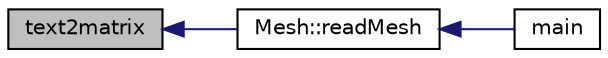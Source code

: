 digraph "text2matrix"
{
  edge [fontname="Helvetica",fontsize="10",labelfontname="Helvetica",labelfontsize="10"];
  node [fontname="Helvetica",fontsize="10",shape=record];
  rankdir="LR";
  Node366 [label="text2matrix",height=0.2,width=0.4,color="black", fillcolor="grey75", style="filled", fontcolor="black"];
  Node366 -> Node367 [dir="back",color="midnightblue",fontsize="10",style="solid",fontname="Helvetica"];
  Node367 [label="Mesh::readMesh",height=0.2,width=0.4,color="black", fillcolor="white", style="filled",URL="$class_mesh.html#aef02c2a5db515276d9f1c50efb18d0a4"];
  Node367 -> Node368 [dir="back",color="midnightblue",fontsize="10",style="solid",fontname="Helvetica"];
  Node368 [label="main",height=0.2,width=0.4,color="black", fillcolor="white", style="filled",URL="$main_8cpp.html#ae66f6b31b5ad750f1fe042a706a4e3d4"];
}
